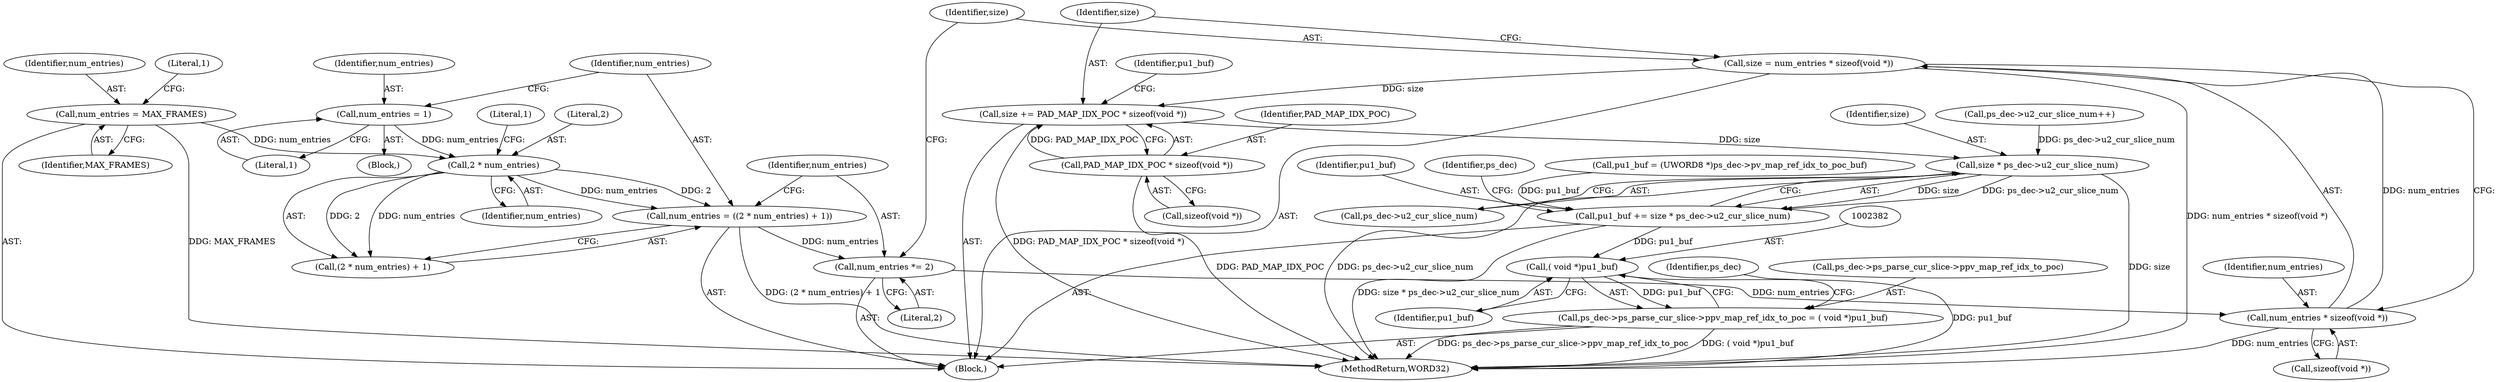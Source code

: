 digraph "0_Android_6c327afb263837bc90760c55c6605b26161a4eb9_0@API" {
"1002355" [label="(Call,size += PAD_MAP_IDX_POC * sizeof(void *))"];
"1002357" [label="(Call,PAD_MAP_IDX_POC * sizeof(void *))"];
"1002349" [label="(Call,size = num_entries * sizeof(void *))"];
"1002351" [label="(Call,num_entries * sizeof(void *))"];
"1002346" [label="(Call,num_entries *= 2)"];
"1002339" [label="(Call,num_entries = ((2 * num_entries) + 1))"];
"1002342" [label="(Call,2 * num_entries)"];
"1002318" [label="(Call,num_entries = MAX_FRAMES)"];
"1002336" [label="(Call,num_entries = 1)"];
"1002370" [label="(Call,size * ps_dec->u2_cur_slice_num)"];
"1002368" [label="(Call,pu1_buf += size * ps_dec->u2_cur_slice_num)"];
"1002381" [label="(Call,( void *)pu1_buf)"];
"1002375" [label="(Call,ps_dec->ps_parse_cur_slice->ppv_map_ref_idx_to_poc = ( void *)pu1_buf)"];
"1002337" [label="(Identifier,num_entries)"];
"1002345" [label="(Literal,1)"];
"1002356" [label="(Identifier,size)"];
"1002347" [label="(Identifier,num_entries)"];
"1002351" [label="(Call,num_entries * sizeof(void *))"];
"1002350" [label="(Identifier,size)"];
"1002335" [label="(Block,)"];
"1002318" [label="(Call,num_entries = MAX_FRAMES)"];
"1002368" [label="(Call,pu1_buf += size * ps_dec->u2_cur_slice_num)"];
"1002355" [label="(Call,size += PAD_MAP_IDX_POC * sizeof(void *))"];
"1002343" [label="(Literal,2)"];
"1002383" [label="(Identifier,pu1_buf)"];
"1002370" [label="(Call,size * ps_dec->u2_cur_slice_num)"];
"1002352" [label="(Identifier,num_entries)"];
"1002338" [label="(Literal,1)"];
"1002349" [label="(Call,size = num_entries * sizeof(void *))"];
"1002362" [label="(Identifier,pu1_buf)"];
"1002386" [label="(Identifier,ps_dec)"];
"1002344" [label="(Identifier,num_entries)"];
"1002359" [label="(Call,sizeof(void *))"];
"1002376" [label="(Call,ps_dec->ps_parse_cur_slice->ppv_map_ref_idx_to_poc)"];
"1002381" [label="(Call,( void *)pu1_buf)"];
"1002340" [label="(Identifier,num_entries)"];
"1002319" [label="(Identifier,num_entries)"];
"1002361" [label="(Call,pu1_buf = (UWORD8 *)ps_dec->pv_map_ref_idx_to_poc_buf)"];
"1002314" [label="(Block,)"];
"1002324" [label="(Literal,1)"];
"1002372" [label="(Call,ps_dec->u2_cur_slice_num)"];
"1002342" [label="(Call,2 * num_entries)"];
"1002341" [label="(Call,(2 * num_entries) + 1)"];
"1002339" [label="(Call,num_entries = ((2 * num_entries) + 1))"];
"1002369" [label="(Identifier,pu1_buf)"];
"1002375" [label="(Call,ps_dec->ps_parse_cur_slice->ppv_map_ref_idx_to_poc = ( void *)pu1_buf)"];
"1002346" [label="(Call,num_entries *= 2)"];
"1002606" [label="(MethodReturn,WORD32)"];
"1002371" [label="(Identifier,size)"];
"1002378" [label="(Identifier,ps_dec)"];
"1001241" [label="(Call,ps_dec->u2_cur_slice_num++)"];
"1002357" [label="(Call,PAD_MAP_IDX_POC * sizeof(void *))"];
"1002358" [label="(Identifier,PAD_MAP_IDX_POC)"];
"1002336" [label="(Call,num_entries = 1)"];
"1002353" [label="(Call,sizeof(void *))"];
"1002348" [label="(Literal,2)"];
"1002320" [label="(Identifier,MAX_FRAMES)"];
"1002355" -> "1002314"  [label="AST: "];
"1002355" -> "1002357"  [label="CFG: "];
"1002356" -> "1002355"  [label="AST: "];
"1002357" -> "1002355"  [label="AST: "];
"1002362" -> "1002355"  [label="CFG: "];
"1002355" -> "1002606"  [label="DDG: PAD_MAP_IDX_POC * sizeof(void *)"];
"1002357" -> "1002355"  [label="DDG: PAD_MAP_IDX_POC"];
"1002349" -> "1002355"  [label="DDG: size"];
"1002355" -> "1002370"  [label="DDG: size"];
"1002357" -> "1002359"  [label="CFG: "];
"1002358" -> "1002357"  [label="AST: "];
"1002359" -> "1002357"  [label="AST: "];
"1002357" -> "1002606"  [label="DDG: PAD_MAP_IDX_POC"];
"1002349" -> "1002314"  [label="AST: "];
"1002349" -> "1002351"  [label="CFG: "];
"1002350" -> "1002349"  [label="AST: "];
"1002351" -> "1002349"  [label="AST: "];
"1002356" -> "1002349"  [label="CFG: "];
"1002349" -> "1002606"  [label="DDG: num_entries * sizeof(void *)"];
"1002351" -> "1002349"  [label="DDG: num_entries"];
"1002351" -> "1002353"  [label="CFG: "];
"1002352" -> "1002351"  [label="AST: "];
"1002353" -> "1002351"  [label="AST: "];
"1002351" -> "1002606"  [label="DDG: num_entries"];
"1002346" -> "1002351"  [label="DDG: num_entries"];
"1002346" -> "1002314"  [label="AST: "];
"1002346" -> "1002348"  [label="CFG: "];
"1002347" -> "1002346"  [label="AST: "];
"1002348" -> "1002346"  [label="AST: "];
"1002350" -> "1002346"  [label="CFG: "];
"1002339" -> "1002346"  [label="DDG: num_entries"];
"1002339" -> "1002314"  [label="AST: "];
"1002339" -> "1002341"  [label="CFG: "];
"1002340" -> "1002339"  [label="AST: "];
"1002341" -> "1002339"  [label="AST: "];
"1002347" -> "1002339"  [label="CFG: "];
"1002339" -> "1002606"  [label="DDG: (2 * num_entries) + 1"];
"1002342" -> "1002339"  [label="DDG: 2"];
"1002342" -> "1002339"  [label="DDG: num_entries"];
"1002342" -> "1002341"  [label="AST: "];
"1002342" -> "1002344"  [label="CFG: "];
"1002343" -> "1002342"  [label="AST: "];
"1002344" -> "1002342"  [label="AST: "];
"1002345" -> "1002342"  [label="CFG: "];
"1002342" -> "1002341"  [label="DDG: 2"];
"1002342" -> "1002341"  [label="DDG: num_entries"];
"1002318" -> "1002342"  [label="DDG: num_entries"];
"1002336" -> "1002342"  [label="DDG: num_entries"];
"1002318" -> "1002314"  [label="AST: "];
"1002318" -> "1002320"  [label="CFG: "];
"1002319" -> "1002318"  [label="AST: "];
"1002320" -> "1002318"  [label="AST: "];
"1002324" -> "1002318"  [label="CFG: "];
"1002318" -> "1002606"  [label="DDG: MAX_FRAMES"];
"1002336" -> "1002335"  [label="AST: "];
"1002336" -> "1002338"  [label="CFG: "];
"1002337" -> "1002336"  [label="AST: "];
"1002338" -> "1002336"  [label="AST: "];
"1002340" -> "1002336"  [label="CFG: "];
"1002370" -> "1002368"  [label="AST: "];
"1002370" -> "1002372"  [label="CFG: "];
"1002371" -> "1002370"  [label="AST: "];
"1002372" -> "1002370"  [label="AST: "];
"1002368" -> "1002370"  [label="CFG: "];
"1002370" -> "1002606"  [label="DDG: ps_dec->u2_cur_slice_num"];
"1002370" -> "1002606"  [label="DDG: size"];
"1002370" -> "1002368"  [label="DDG: size"];
"1002370" -> "1002368"  [label="DDG: ps_dec->u2_cur_slice_num"];
"1001241" -> "1002370"  [label="DDG: ps_dec->u2_cur_slice_num"];
"1002368" -> "1002314"  [label="AST: "];
"1002369" -> "1002368"  [label="AST: "];
"1002378" -> "1002368"  [label="CFG: "];
"1002368" -> "1002606"  [label="DDG: size * ps_dec->u2_cur_slice_num"];
"1002361" -> "1002368"  [label="DDG: pu1_buf"];
"1002368" -> "1002381"  [label="DDG: pu1_buf"];
"1002381" -> "1002375"  [label="AST: "];
"1002381" -> "1002383"  [label="CFG: "];
"1002382" -> "1002381"  [label="AST: "];
"1002383" -> "1002381"  [label="AST: "];
"1002375" -> "1002381"  [label="CFG: "];
"1002381" -> "1002606"  [label="DDG: pu1_buf"];
"1002381" -> "1002375"  [label="DDG: pu1_buf"];
"1002375" -> "1002314"  [label="AST: "];
"1002376" -> "1002375"  [label="AST: "];
"1002386" -> "1002375"  [label="CFG: "];
"1002375" -> "1002606"  [label="DDG: ps_dec->ps_parse_cur_slice->ppv_map_ref_idx_to_poc"];
"1002375" -> "1002606"  [label="DDG: ( void *)pu1_buf"];
}
